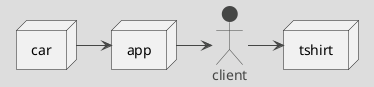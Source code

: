 @startuml
!theme toy
actor client
node app
node car
node tshirt

car -> app
app -> client
client -> tshirt
@enduml
